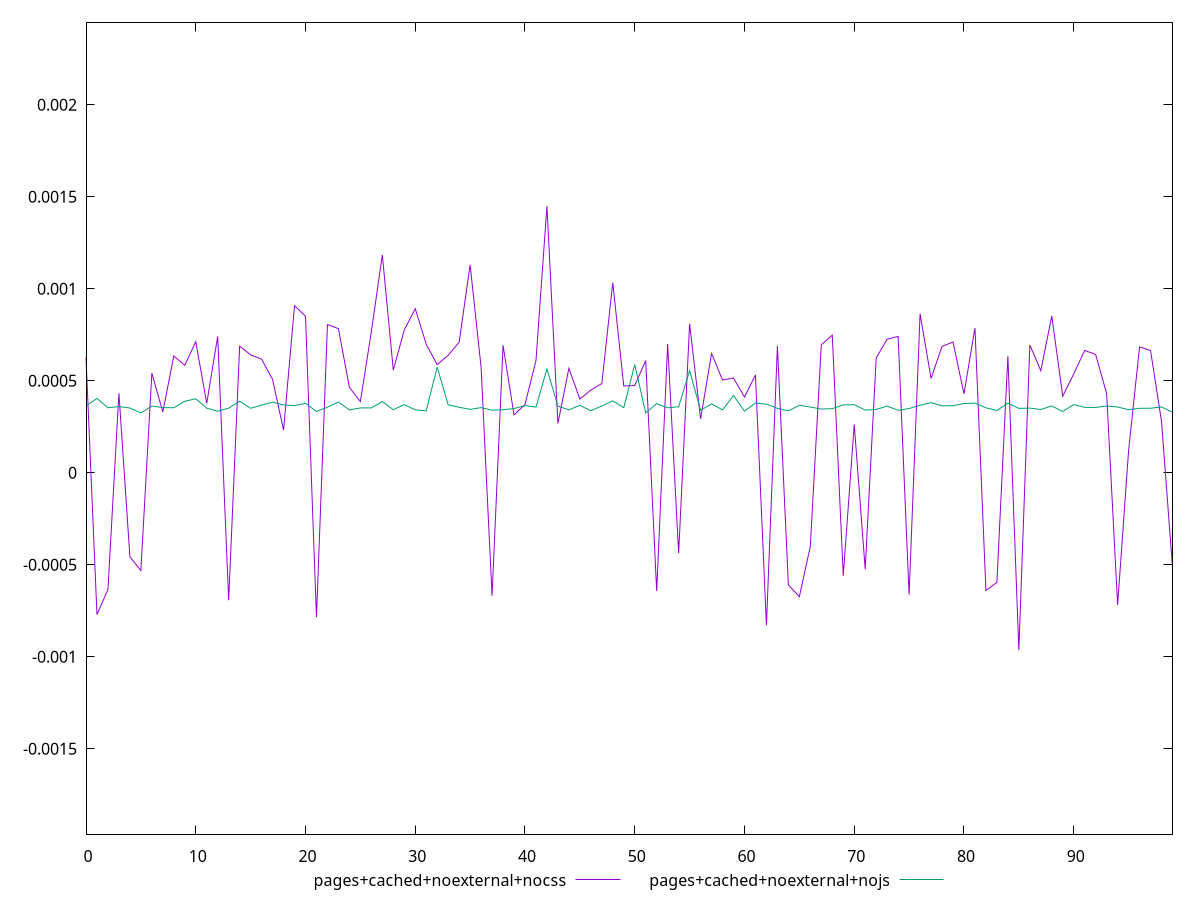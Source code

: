 reset

$pagesCachedNoexternalNocss <<EOF
0 0.0006253527345069898
1 -0.0007712658059026989
2 -0.0006344586679940146
3 0.0004319783115514397
4 -0.0004574775537074138
5 -0.0005314812546298953
6 0.0005414516119116808
7 0.0003303405283823502
8 0.0006346742856005172
9 0.0005838167365056713
10 0.0007122632588444699
11 0.00037673862662753187
12 0.0007413188985082697
13 -0.0006935191099100068
14 0.0006885553162570169
15 0.0006406821629903914
16 0.000617425860584192
17 0.0005072267991344526
18 0.0002318312957835883
19 0.0009074589173251573
20 0.0008507953496747267
21 -0.0007849687710730968
22 0.0008057525719464886
23 0.0007830186916482906
24 0.00046402792913400324
25 0.0003867228348514884
26 0.0007659309946481396
27 0.0011840238326757124
28 0.0005575313988444186
29 0.0007757809831234974
30 0.0008915117021187913
31 0.0006985392809951308
32 0.0005875550485993309
33 0.0006379677697112618
34 0.0007092995193180185
35 0.0011297871938547477
36 0.0005730085671561719
37 -0.0006682823964349216
38 0.0006926713077008651
39 0.0003141063113334008
40 0.0003708566543815073
41 0.000609068685843378
42 0.001448520936220965
43 0.0002671961769011244
44 0.0005675260658518477
45 0.00040015255257868645
46 0.000449435410753124
47 0.00048463012497537705
48 0.0010326847145424533
49 0.00047118988413868414
50 0.0004738720617945058
51 0.0006092262682999728
52 -0.0006428885954667507
53 0.0007002931651852951
54 -0.0004375421108912425
55 0.0008098351844392615
56 0.00029220207211151373
57 0.0006479031614913644
58 0.0005039776108192673
59 0.0005148739607814034
60 0.000411282522568257
61 0.0005310537640799528
62 -0.0008293623170430531
63 0.000689866470444267
64 -0.0006096579285481019
65 -0.0006740566797430291
66 -0.0003999271464161347
67 0.0006954137103427904
68 0.0007475743539688661
69 -0.0005603829615595856
70 0.0002623610524609743
71 -0.0005246078201202265
72 0.0006237593671431174
73 0.0007260547077854007
74 0.0007409367153190016
75 -0.0006632005185757073
76 0.0008642657292629863
77 0.0005121967080294638
78 0.0006864237904495807
79 0.0007102884763660166
80 0.0004284062478534023
81 0.0007864225659830637
82 -0.000640432747663594
83 -0.0005960611249012426
84 0.0006333604828351602
85 -0.0009648041127788721
86 0.0006942973174309253
87 0.000554403078465815
88 0.0008518594927980738
89 0.00041582620915412983
90 0.0005368438950177079
91 0.0006647666398339414
92 0.0006424082993951475
93 0.00042931660433647714
94 -0.0007184740964886361
95 0.00011998131300181292
96 0.0006840888055513583
97 0.0006640880588964226
98 0.0002788081326682651
99 -0.0005143375181321408
EOF

$pagesCachedNoexternalNojs <<EOF
0 0.0003628124813094824
1 0.0004037408977281276
2 0.00035297196131217623
3 0.00035955473404458704
4 0.000351654326216172
5 0.00032523797210978755
6 0.00036212622915790527
7 0.0003540689304992739
8 0.00035308546802786944
9 0.00038818215263969336
10 0.00040180410969004043
11 0.0003507514672766998
12 0.00033433058024648354
13 0.0003507251966810565
14 0.0003884172060637514
15 0.00035017952411528497
16 0.000367984129795329
17 0.0003835610227529429
18 0.00036873856414662565
19 0.00036454959872711523
20 0.0003768844855139286
21 0.00033300368705602157
22 0.0003559433218977559
23 0.00038430033540484687
24 0.00034132078031587354
25 0.0003521583924109839
26 0.0003520950820027624
27 0.00038692274144358496
28 0.0003423644799883385
29 0.00037010626485325937
30 0.00034169843433634606
31 0.0003363074806447819
32 0.0005740926319480477
33 0.00036898567539050964
34 0.00035570658337252814
35 0.0003441832726165106
36 0.00035385620472364043
37 0.0003399129373946874
38 0.00034240856925979446
39 0.00034905498298931636
40 0.00036449088377571437
41 0.000356707437903947
42 0.0005644230211490353
43 0.00036217652634726316
44 0.0003415447474307276
45 0.00036614362060344297
46 0.00033682625402159383
47 0.00036272145328070104
48 0.000390409081721832
49 0.0003534331772202526
50 0.000587221654420933
51 0.0003249069727174203
52 0.0003758028512034217
53 0.0003527198685333577
54 0.00035871827889527585
55 0.000555026158072236
56 0.0003390413268074821
57 0.0003737245302933845
58 0.00034171392249554566
59 0.00041989665823616296
60 0.0003346481021148373
61 0.0003790017286544878
62 0.0003724696512645287
63 0.00034988462950200083
64 0.00033613972678914195
65 0.00036655721157302645
66 0.0003572647732065781
67 0.00034589794633588244
68 0.00034828159848809825
69 0.0003689125000787552
70 0.00036969590545726794
71 0.00034052270285778174
72 0.00034407240483069756
73 0.00036199809395068283
74 0.00033919134443138876
75 0.00034888191316356787
76 0.000366889314201313
77 0.00038079041416810844
78 0.0003633754640112452
79 0.0003642452489691639
80 0.00037624147878442815
81 0.0003783403457246204
82 0.0003530520130795578
83 0.000338218712443078
84 0.00037768027416690275
85 0.00034972107393027585
86 0.0003511371874193592
87 0.0003435622146433226
88 0.0003628076903087474
89 0.0003326779769345367
90 0.0003702610604881529
91 0.0003550239467162708
92 0.000354827904631011
93 0.0003625537755146957
94 0.00035742385534182075
95 0.0003423573304230654
96 0.000350164002799358
97 0.0003504171272281642
98 0.00035740950180521147
99 0.00032862787145196415
EOF

set key outside below
set xrange [0:99]
set yrange [-0.001964804112778872:0.002448520936220965]
set trange [-0.001964804112778872:0.002448520936220965]
set terminal svg size 640, 520 enhanced background rgb 'white'
set output "reprap/meta/score-difference/comparison/line/9_vs_10.svg"

plot $pagesCachedNoexternalNocss title "pages+cached+noexternal+nocss" with line, \
     $pagesCachedNoexternalNojs title "pages+cached+noexternal+nojs" with line

reset
